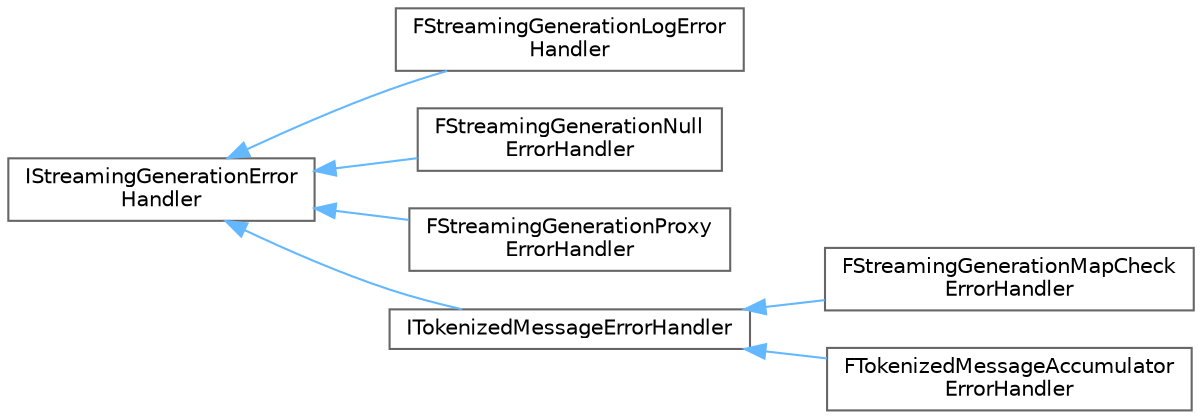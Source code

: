 digraph "Graphical Class Hierarchy"
{
 // INTERACTIVE_SVG=YES
 // LATEX_PDF_SIZE
  bgcolor="transparent";
  edge [fontname=Helvetica,fontsize=10,labelfontname=Helvetica,labelfontsize=10];
  node [fontname=Helvetica,fontsize=10,shape=box,height=0.2,width=0.4];
  rankdir="LR";
  Node0 [id="Node000000",label="IStreamingGenerationError\lHandler",height=0.2,width=0.4,color="grey40", fillcolor="white", style="filled",URL="$dc/d80/classIStreamingGenerationErrorHandler.html",tooltip=" "];
  Node0 -> Node1 [id="edge5612_Node000000_Node000001",dir="back",color="steelblue1",style="solid",tooltip=" "];
  Node1 [id="Node000001",label="FStreamingGenerationLogError\lHandler",height=0.2,width=0.4,color="grey40", fillcolor="white", style="filled",URL="$d0/d25/classFStreamingGenerationLogErrorHandler.html",tooltip=" "];
  Node0 -> Node2 [id="edge5613_Node000000_Node000002",dir="back",color="steelblue1",style="solid",tooltip=" "];
  Node2 [id="Node000002",label="FStreamingGenerationNull\lErrorHandler",height=0.2,width=0.4,color="grey40", fillcolor="white", style="filled",URL="$d9/d5b/classFStreamingGenerationNullErrorHandler.html",tooltip=" "];
  Node0 -> Node3 [id="edge5614_Node000000_Node000003",dir="back",color="steelblue1",style="solid",tooltip=" "];
  Node3 [id="Node000003",label="FStreamingGenerationProxy\lErrorHandler",height=0.2,width=0.4,color="grey40", fillcolor="white", style="filled",URL="$df/d69/classFStreamingGenerationProxyErrorHandler.html",tooltip=" "];
  Node0 -> Node4 [id="edge5615_Node000000_Node000004",dir="back",color="steelblue1",style="solid",tooltip=" "];
  Node4 [id="Node000004",label="ITokenizedMessageErrorHandler",height=0.2,width=0.4,color="grey40", fillcolor="white", style="filled",URL="$d1/d15/classITokenizedMessageErrorHandler.html",tooltip=" "];
  Node4 -> Node5 [id="edge5616_Node000004_Node000005",dir="back",color="steelblue1",style="solid",tooltip=" "];
  Node5 [id="Node000005",label="FStreamingGenerationMapCheck\lErrorHandler",height=0.2,width=0.4,color="grey40", fillcolor="white", style="filled",URL="$d3/def/classFStreamingGenerationMapCheckErrorHandler.html",tooltip=" "];
  Node4 -> Node6 [id="edge5617_Node000004_Node000006",dir="back",color="steelblue1",style="solid",tooltip=" "];
  Node6 [id="Node000006",label="FTokenizedMessageAccumulator\lErrorHandler",height=0.2,width=0.4,color="grey40", fillcolor="white", style="filled",URL="$d5/ddb/classFTokenizedMessageAccumulatorErrorHandler.html",tooltip=" "];
}
